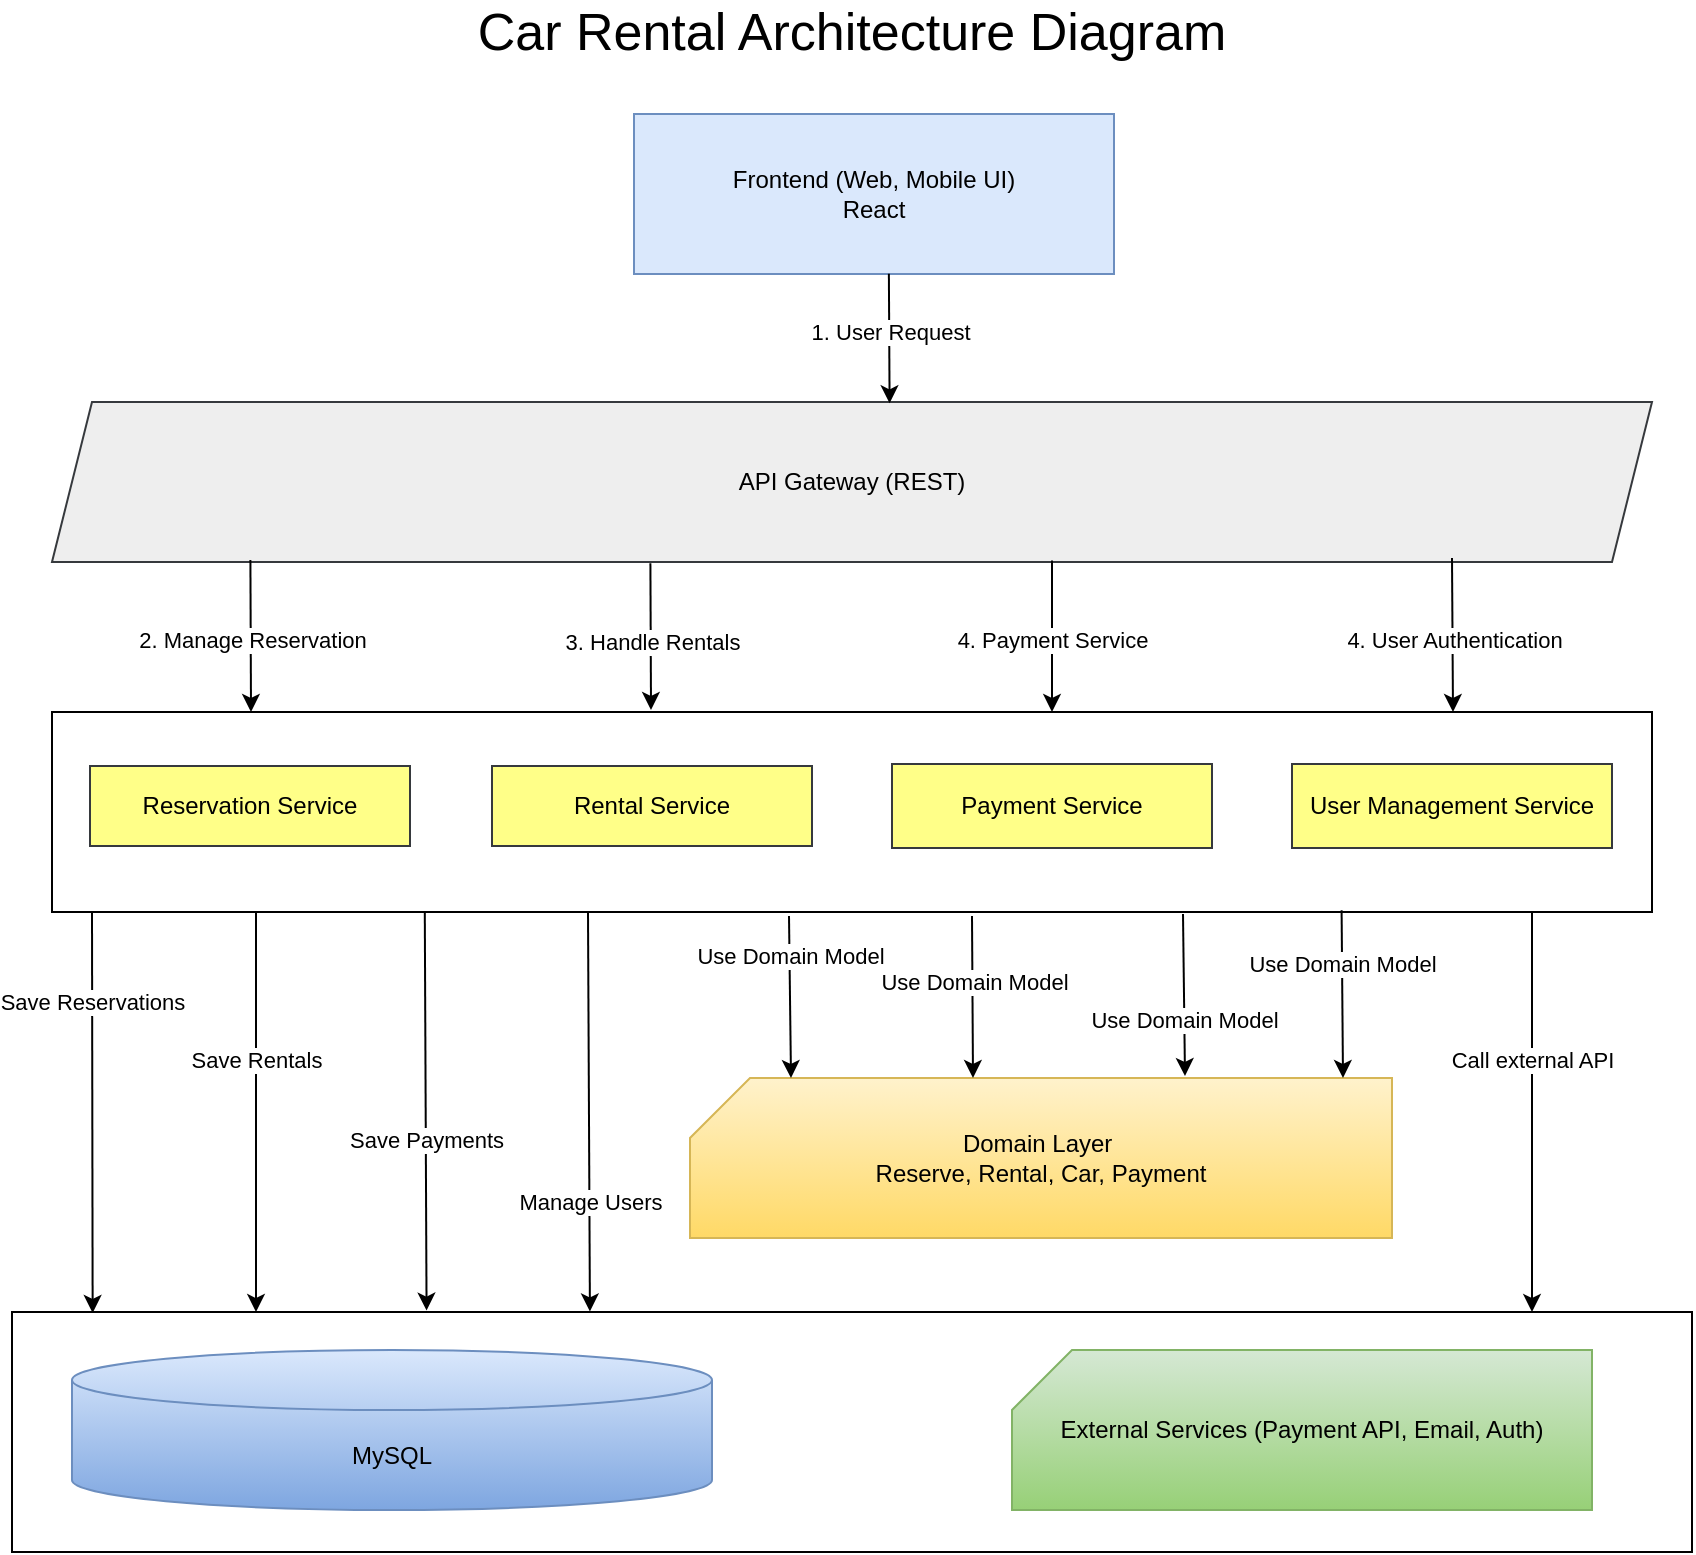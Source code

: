 <mxfile version="26.0.16">
  <diagram name="Page-1" id="SIGByM_3MYwx30HU6uNA">
    <mxGraphModel dx="1050" dy="522" grid="1" gridSize="10" guides="1" tooltips="1" connect="1" arrows="1" fold="1" page="1" pageScale="1" pageWidth="1100" pageHeight="850" math="0" shadow="0">
      <root>
        <mxCell id="0" />
        <mxCell id="1" parent="0" />
        <mxCell id="G-G12LhLwsL6s58sj-Kj-39" value="" style="rounded=0;whiteSpace=wrap;html=1;" vertex="1" parent="1">
          <mxGeometry x="120" y="680" width="840" height="120" as="geometry" />
        </mxCell>
        <mxCell id="G-G12LhLwsL6s58sj-Kj-38" value="" style="rounded=0;whiteSpace=wrap;html=1;" vertex="1" parent="1">
          <mxGeometry x="140" y="380" width="800" height="100" as="geometry" />
        </mxCell>
        <mxCell id="G-G12LhLwsL6s58sj-Kj-1" value="Car Rental Architecture Diagram" style="text;html=1;align=center;verticalAlign=middle;whiteSpace=wrap;rounded=0;fontSize=26;" vertex="1" parent="1">
          <mxGeometry x="200" y="25" width="680" height="30" as="geometry" />
        </mxCell>
        <mxCell id="G-G12LhLwsL6s58sj-Kj-2" value="Frontend (Web, Mobile UI)&lt;div&gt;React&lt;/div&gt;" style="html=1;whiteSpace=wrap;fillColor=#dae8fc;strokeColor=#6c8ebf;" vertex="1" parent="1">
          <mxGeometry x="431" y="81" width="240" height="80" as="geometry" />
        </mxCell>
        <mxCell id="G-G12LhLwsL6s58sj-Kj-3" value="API Gateway (REST)" style="shape=parallelogram;perimeter=parallelogramPerimeter;whiteSpace=wrap;html=1;fixedSize=1;fillColor=#eeeeee;strokeColor=#36393d;" vertex="1" parent="1">
          <mxGeometry x="140" y="225" width="800" height="80" as="geometry" />
        </mxCell>
        <mxCell id="G-G12LhLwsL6s58sj-Kj-4" value="Reservation Service" style="rounded=0;whiteSpace=wrap;html=1;fillColor=#ffff88;strokeColor=#36393d;" vertex="1" parent="1">
          <mxGeometry x="159" y="407" width="160" height="40" as="geometry" />
        </mxCell>
        <mxCell id="G-G12LhLwsL6s58sj-Kj-5" value="Rental Service" style="rounded=0;whiteSpace=wrap;html=1;fillColor=#ffff88;strokeColor=#36393d;" vertex="1" parent="1">
          <mxGeometry x="360" y="407" width="160" height="40" as="geometry" />
        </mxCell>
        <mxCell id="G-G12LhLwsL6s58sj-Kj-7" value="Payment Service" style="rounded=0;whiteSpace=wrap;html=1;fillColor=#ffff88;strokeColor=#36393d;" vertex="1" parent="1">
          <mxGeometry x="560" y="406" width="160" height="42" as="geometry" />
        </mxCell>
        <mxCell id="G-G12LhLwsL6s58sj-Kj-8" value="User Management Service" style="rounded=0;whiteSpace=wrap;html=1;fillColor=#ffff88;strokeColor=#36393d;" vertex="1" parent="1">
          <mxGeometry x="760" y="406" width="160" height="42" as="geometry" />
        </mxCell>
        <mxCell id="G-G12LhLwsL6s58sj-Kj-10" value="Domain Layer&amp;nbsp;&lt;div&gt;Reserve, Rental, Car, Payment&lt;/div&gt;" style="shape=card;whiteSpace=wrap;html=1;fillColor=#fff2cc;gradientColor=#ffd966;strokeColor=#d6b656;" vertex="1" parent="1">
          <mxGeometry x="459" y="563" width="351" height="80" as="geometry" />
        </mxCell>
        <mxCell id="G-G12LhLwsL6s58sj-Kj-11" value="MySQL" style="shape=cylinder3;whiteSpace=wrap;html=1;boundedLbl=1;backgroundOutline=1;size=15;fillColor=#dae8fc;gradientColor=#7ea6e0;strokeColor=#6c8ebf;" vertex="1" parent="1">
          <mxGeometry x="150" y="699" width="320" height="80" as="geometry" />
        </mxCell>
        <mxCell id="G-G12LhLwsL6s58sj-Kj-12" value="External Services (Payment API, Email, Auth)" style="shape=card;whiteSpace=wrap;html=1;fillColor=#d5e8d4;gradientColor=#97d077;strokeColor=#82b366;" vertex="1" parent="1">
          <mxGeometry x="620" y="699" width="290" height="80" as="geometry" />
        </mxCell>
        <mxCell id="G-G12LhLwsL6s58sj-Kj-13" value="" style="endArrow=classic;html=1;rounded=0;exitX=0.206;exitY=0.999;exitDx=0;exitDy=0;exitPerimeter=0;entryX=0.426;entryY=0.008;entryDx=0;entryDy=0;entryPerimeter=0;" edge="1" parent="1">
          <mxGeometry width="50" height="50" relative="1" as="geometry">
            <mxPoint x="558.44" y="160.92" as="sourcePoint" />
            <mxPoint x="558.8" y="225.64" as="targetPoint" />
          </mxGeometry>
        </mxCell>
        <mxCell id="G-G12LhLwsL6s58sj-Kj-14" value="1. User Request" style="edgeLabel;html=1;align=center;verticalAlign=middle;resizable=0;points=[];" vertex="1" connectable="0" parent="G-G12LhLwsL6s58sj-Kj-13">
          <mxGeometry x="0.059" relative="1" as="geometry">
            <mxPoint y="-6" as="offset" />
          </mxGeometry>
        </mxCell>
        <mxCell id="G-G12LhLwsL6s58sj-Kj-15" value="" style="endArrow=classic;html=1;rounded=0;entryX=0.426;entryY=0.008;entryDx=0;entryDy=0;entryPerimeter=0;exitX=0.124;exitY=0.988;exitDx=0;exitDy=0;exitPerimeter=0;" edge="1" parent="1" source="G-G12LhLwsL6s58sj-Kj-3">
          <mxGeometry width="50" height="50" relative="1" as="geometry">
            <mxPoint x="241" y="310" as="sourcePoint" />
            <mxPoint x="239.5" y="380" as="targetPoint" />
          </mxGeometry>
        </mxCell>
        <mxCell id="G-G12LhLwsL6s58sj-Kj-16" value="2. Manage Reservation" style="edgeLabel;html=1;align=center;verticalAlign=middle;resizable=0;points=[];" vertex="1" connectable="0" parent="G-G12LhLwsL6s58sj-Kj-15">
          <mxGeometry x="0.059" relative="1" as="geometry">
            <mxPoint as="offset" />
          </mxGeometry>
        </mxCell>
        <mxCell id="G-G12LhLwsL6s58sj-Kj-17" value="" style="endArrow=classic;html=1;rounded=0;entryX=0.426;entryY=0.008;entryDx=0;entryDy=0;entryPerimeter=0;exitX=0.374;exitY=1.021;exitDx=0;exitDy=0;exitPerimeter=0;" edge="1" parent="1">
          <mxGeometry width="50" height="50" relative="1" as="geometry">
            <mxPoint x="439.2" y="305.68" as="sourcePoint" />
            <mxPoint x="439.5" y="379" as="targetPoint" />
          </mxGeometry>
        </mxCell>
        <mxCell id="G-G12LhLwsL6s58sj-Kj-18" value="3. Handle Rentals" style="edgeLabel;html=1;align=center;verticalAlign=middle;resizable=0;points=[];" vertex="1" connectable="0" parent="G-G12LhLwsL6s58sj-Kj-17">
          <mxGeometry x="0.059" relative="1" as="geometry">
            <mxPoint as="offset" />
          </mxGeometry>
        </mxCell>
        <mxCell id="G-G12LhLwsL6s58sj-Kj-19" value="" style="endArrow=classic;html=1;rounded=0;exitX=0.625;exitY=0.99;exitDx=0;exitDy=0;exitPerimeter=0;" edge="1" parent="1" source="G-G12LhLwsL6s58sj-Kj-3">
          <mxGeometry width="50" height="50" relative="1" as="geometry">
            <mxPoint x="638" y="310" as="sourcePoint" />
            <mxPoint x="640" y="380" as="targetPoint" />
          </mxGeometry>
        </mxCell>
        <mxCell id="G-G12LhLwsL6s58sj-Kj-20" value="4. Payment Service" style="edgeLabel;html=1;align=center;verticalAlign=middle;resizable=0;points=[];" vertex="1" connectable="0" parent="G-G12LhLwsL6s58sj-Kj-19">
          <mxGeometry x="0.059" relative="1" as="geometry">
            <mxPoint as="offset" />
          </mxGeometry>
        </mxCell>
        <mxCell id="G-G12LhLwsL6s58sj-Kj-21" value="" style="endArrow=classic;html=1;rounded=0;entryX=0.426;entryY=0.008;entryDx=0;entryDy=0;entryPerimeter=0;" edge="1" parent="1">
          <mxGeometry width="50" height="50" relative="1" as="geometry">
            <mxPoint x="840" y="303" as="sourcePoint" />
            <mxPoint x="840.5" y="380" as="targetPoint" />
          </mxGeometry>
        </mxCell>
        <mxCell id="G-G12LhLwsL6s58sj-Kj-22" value="4. User Authentication" style="edgeLabel;html=1;align=center;verticalAlign=middle;resizable=0;points=[];" vertex="1" connectable="0" parent="G-G12LhLwsL6s58sj-Kj-21">
          <mxGeometry x="0.059" relative="1" as="geometry">
            <mxPoint as="offset" />
          </mxGeometry>
        </mxCell>
        <mxCell id="G-G12LhLwsL6s58sj-Kj-23" value="" style="endArrow=classic;html=1;rounded=0;exitX=0.206;exitY=0.999;exitDx=0;exitDy=0;exitPerimeter=0;entryX=0.426;entryY=0.008;entryDx=0;entryDy=0;entryPerimeter=0;" edge="1" parent="1">
          <mxGeometry width="50" height="50" relative="1" as="geometry">
            <mxPoint x="508.5" y="482" as="sourcePoint" />
            <mxPoint x="509.5" y="563" as="targetPoint" />
          </mxGeometry>
        </mxCell>
        <mxCell id="G-G12LhLwsL6s58sj-Kj-24" value="Use Domain Model" style="edgeLabel;html=1;align=center;verticalAlign=middle;resizable=0;points=[];" vertex="1" connectable="0" parent="G-G12LhLwsL6s58sj-Kj-23">
          <mxGeometry x="0.059" relative="1" as="geometry">
            <mxPoint y="-23" as="offset" />
          </mxGeometry>
        </mxCell>
        <mxCell id="G-G12LhLwsL6s58sj-Kj-26" value="" style="endArrow=classic;html=1;rounded=0;entryX=0.426;entryY=0.008;entryDx=0;entryDy=0;entryPerimeter=0;" edge="1" parent="1">
          <mxGeometry width="50" height="50" relative="1" as="geometry">
            <mxPoint x="600" y="482" as="sourcePoint" />
            <mxPoint x="600.5" y="563" as="targetPoint" />
          </mxGeometry>
        </mxCell>
        <mxCell id="G-G12LhLwsL6s58sj-Kj-27" value="Use Domain Model" style="edgeLabel;html=1;align=center;verticalAlign=middle;resizable=0;points=[];" vertex="1" connectable="0" parent="G-G12LhLwsL6s58sj-Kj-26">
          <mxGeometry x="0.059" relative="1" as="geometry">
            <mxPoint y="-10" as="offset" />
          </mxGeometry>
        </mxCell>
        <mxCell id="G-G12LhLwsL6s58sj-Kj-28" value="" style="endArrow=classic;html=1;rounded=0;exitX=0.206;exitY=0.999;exitDx=0;exitDy=0;exitPerimeter=0;entryX=0.426;entryY=0.008;entryDx=0;entryDy=0;entryPerimeter=0;" edge="1" parent="1">
          <mxGeometry width="50" height="50" relative="1" as="geometry">
            <mxPoint x="705.5" y="481" as="sourcePoint" />
            <mxPoint x="706.5" y="562" as="targetPoint" />
          </mxGeometry>
        </mxCell>
        <mxCell id="G-G12LhLwsL6s58sj-Kj-29" value="Use Domain Model" style="edgeLabel;html=1;align=center;verticalAlign=middle;resizable=0;points=[];" vertex="1" connectable="0" parent="G-G12LhLwsL6s58sj-Kj-28">
          <mxGeometry x="0.059" relative="1" as="geometry">
            <mxPoint y="10" as="offset" />
          </mxGeometry>
        </mxCell>
        <mxCell id="G-G12LhLwsL6s58sj-Kj-30" value="" style="endArrow=classic;html=1;rounded=0;entryX=0.426;entryY=0.008;entryDx=0;entryDy=0;entryPerimeter=0;exitX=0.806;exitY=0.991;exitDx=0;exitDy=0;exitPerimeter=0;" edge="1" parent="1" source="G-G12LhLwsL6s58sj-Kj-38">
          <mxGeometry width="50" height="50" relative="1" as="geometry">
            <mxPoint x="784.5" y="482" as="sourcePoint" />
            <mxPoint x="785.5" y="563" as="targetPoint" />
          </mxGeometry>
        </mxCell>
        <mxCell id="G-G12LhLwsL6s58sj-Kj-31" value="Use Domain Model" style="edgeLabel;html=1;align=center;verticalAlign=middle;resizable=0;points=[];" vertex="1" connectable="0" parent="G-G12LhLwsL6s58sj-Kj-30">
          <mxGeometry x="0.059" relative="1" as="geometry">
            <mxPoint y="-18" as="offset" />
          </mxGeometry>
        </mxCell>
        <mxCell id="G-G12LhLwsL6s58sj-Kj-32" value="" style="endArrow=classic;html=1;rounded=0;entryX=0.048;entryY=0.004;entryDx=0;entryDy=0;entryPerimeter=0;" edge="1" parent="1" target="G-G12LhLwsL6s58sj-Kj-39">
          <mxGeometry width="50" height="50" relative="1" as="geometry">
            <mxPoint x="160" y="480" as="sourcePoint" />
            <mxPoint x="163" y="679" as="targetPoint" />
          </mxGeometry>
        </mxCell>
        <mxCell id="G-G12LhLwsL6s58sj-Kj-33" value="Save Reservations" style="edgeLabel;html=1;align=center;verticalAlign=middle;resizable=0;points=[];" vertex="1" connectable="0" parent="G-G12LhLwsL6s58sj-Kj-32">
          <mxGeometry x="0.059" relative="1" as="geometry">
            <mxPoint y="-61" as="offset" />
          </mxGeometry>
        </mxCell>
        <mxCell id="G-G12LhLwsL6s58sj-Kj-34" value="" style="endArrow=classic;html=1;rounded=0;exitX=0.19;exitY=1.001;exitDx=0;exitDy=0;exitPerimeter=0;" edge="1" parent="1">
          <mxGeometry width="50" height="50" relative="1" as="geometry">
            <mxPoint x="242.0" y="480.0" as="sourcePoint" />
            <mxPoint x="242" y="680" as="targetPoint" />
          </mxGeometry>
        </mxCell>
        <mxCell id="G-G12LhLwsL6s58sj-Kj-35" value="Save Rentals" style="edgeLabel;html=1;align=center;verticalAlign=middle;resizable=0;points=[];" vertex="1" connectable="0" parent="G-G12LhLwsL6s58sj-Kj-34">
          <mxGeometry x="0.059" relative="1" as="geometry">
            <mxPoint y="-32" as="offset" />
          </mxGeometry>
        </mxCell>
        <mxCell id="G-G12LhLwsL6s58sj-Kj-36" value="" style="endArrow=classic;html=1;rounded=0;entryX=0.292;entryY=-0.056;entryDx=0;entryDy=0;entryPerimeter=0;exitX=0.233;exitY=1.004;exitDx=0;exitDy=0;exitPerimeter=0;" edge="1" parent="1">
          <mxGeometry width="50" height="50" relative="1" as="geometry">
            <mxPoint x="326.4" y="480.4" as="sourcePoint" />
            <mxPoint x="327.28" y="679.28" as="targetPoint" />
          </mxGeometry>
        </mxCell>
        <mxCell id="G-G12LhLwsL6s58sj-Kj-37" value="Save Payments" style="edgeLabel;html=1;align=center;verticalAlign=middle;resizable=0;points=[];" vertex="1" connectable="0" parent="G-G12LhLwsL6s58sj-Kj-36">
          <mxGeometry x="0.059" relative="1" as="geometry">
            <mxPoint y="8" as="offset" />
          </mxGeometry>
        </mxCell>
        <mxCell id="G-G12LhLwsL6s58sj-Kj-40" value="" style="endArrow=classic;html=1;rounded=0;entryX=0.344;entryY=0.006;entryDx=0;entryDy=0;entryPerimeter=0;exitX=0.335;exitY=1.011;exitDx=0;exitDy=0;exitPerimeter=0;" edge="1" parent="1">
          <mxGeometry width="50" height="50" relative="1" as="geometry">
            <mxPoint x="408" y="480.1" as="sourcePoint" />
            <mxPoint x="408.96" y="679.72" as="targetPoint" />
          </mxGeometry>
        </mxCell>
        <mxCell id="G-G12LhLwsL6s58sj-Kj-41" value="Manage Users" style="edgeLabel;html=1;align=center;verticalAlign=middle;resizable=0;points=[];" vertex="1" connectable="0" parent="G-G12LhLwsL6s58sj-Kj-40">
          <mxGeometry x="0.059" relative="1" as="geometry">
            <mxPoint y="39" as="offset" />
          </mxGeometry>
        </mxCell>
        <mxCell id="G-G12LhLwsL6s58sj-Kj-42" value="" style="endArrow=classic;html=1;rounded=0;exitX=0.19;exitY=1.001;exitDx=0;exitDy=0;exitPerimeter=0;" edge="1" parent="1">
          <mxGeometry width="50" height="50" relative="1" as="geometry">
            <mxPoint x="880.0" y="480.0" as="sourcePoint" />
            <mxPoint x="880" y="680" as="targetPoint" />
          </mxGeometry>
        </mxCell>
        <mxCell id="G-G12LhLwsL6s58sj-Kj-43" value="Call external API" style="edgeLabel;html=1;align=center;verticalAlign=middle;resizable=0;points=[];" vertex="1" connectable="0" parent="G-G12LhLwsL6s58sj-Kj-42">
          <mxGeometry x="0.059" relative="1" as="geometry">
            <mxPoint y="-32" as="offset" />
          </mxGeometry>
        </mxCell>
      </root>
    </mxGraphModel>
  </diagram>
</mxfile>
